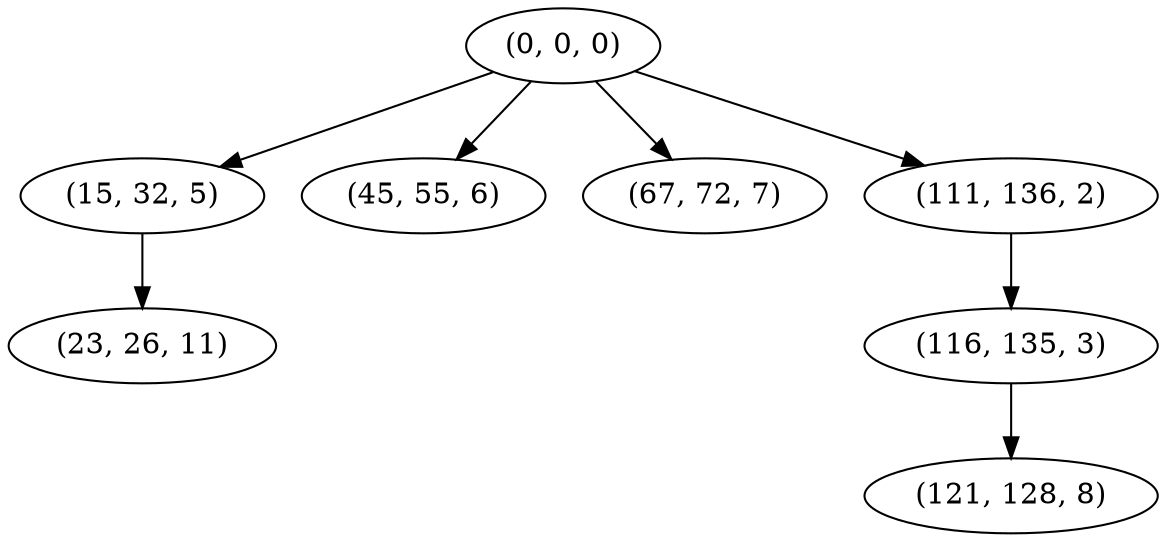 digraph tree {
    "(0, 0, 0)";
    "(15, 32, 5)";
    "(23, 26, 11)";
    "(45, 55, 6)";
    "(67, 72, 7)";
    "(111, 136, 2)";
    "(116, 135, 3)";
    "(121, 128, 8)";
    "(0, 0, 0)" -> "(15, 32, 5)";
    "(0, 0, 0)" -> "(45, 55, 6)";
    "(0, 0, 0)" -> "(67, 72, 7)";
    "(0, 0, 0)" -> "(111, 136, 2)";
    "(15, 32, 5)" -> "(23, 26, 11)";
    "(111, 136, 2)" -> "(116, 135, 3)";
    "(116, 135, 3)" -> "(121, 128, 8)";
}

